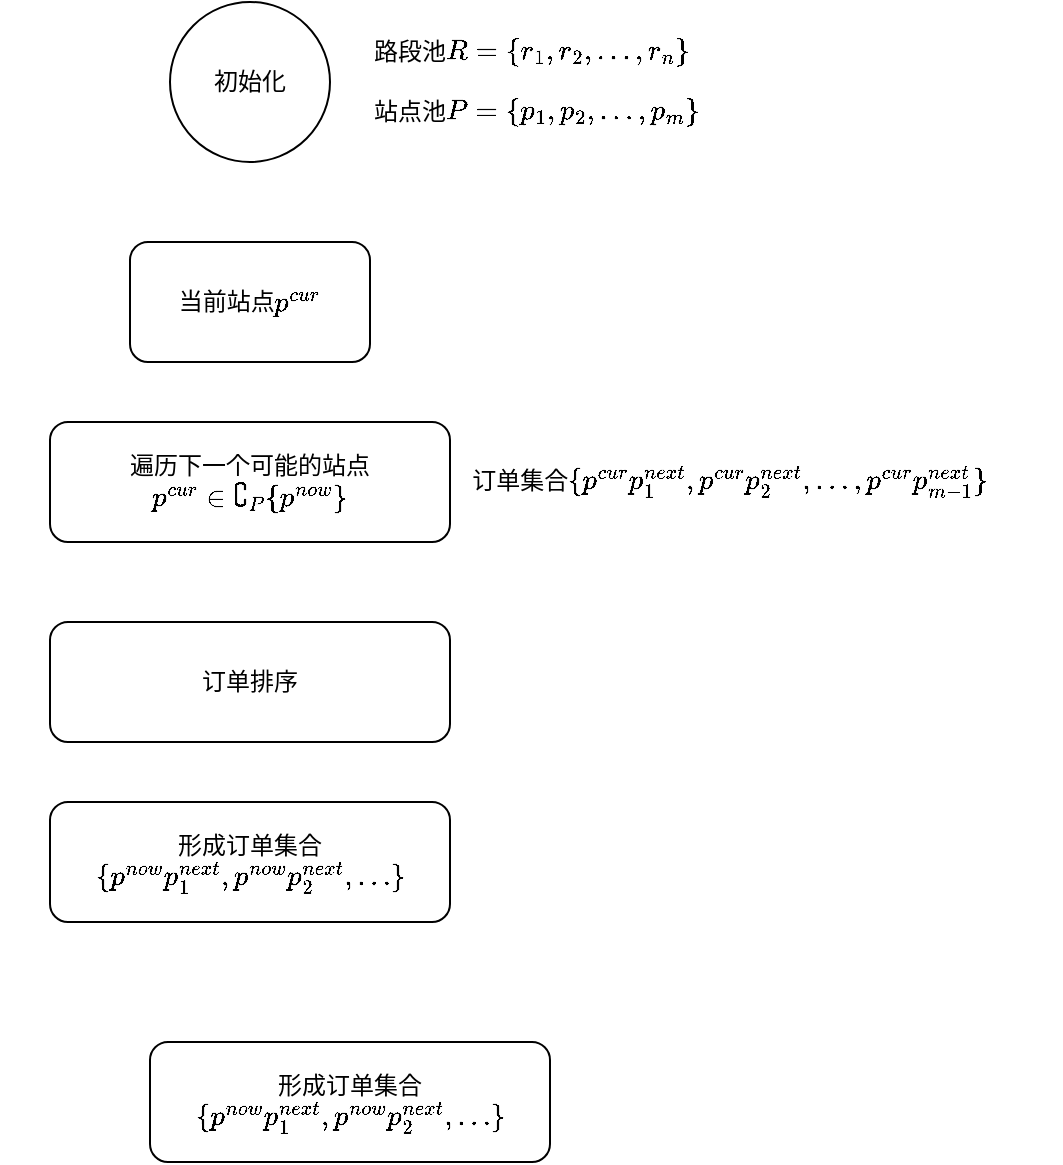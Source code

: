 <mxfile version="20.5.3" type="github">
  <diagram id="bvM2O6zYVAfy2EAc9lAI" name="第 1 页">
    <mxGraphModel dx="674" dy="790" grid="1" gridSize="10" guides="1" tooltips="1" connect="1" arrows="1" fold="1" page="1" pageScale="1" pageWidth="827" pageHeight="1169" math="1" shadow="0">
      <root>
        <mxCell id="0" />
        <mxCell id="1" parent="0" />
        <mxCell id="sVxv38cH_FCJ9H6od-_0-1" value="初始化" style="ellipse;whiteSpace=wrap;html=1;aspect=fixed;" parent="1" vertex="1">
          <mxGeometry x="290" y="80" width="80" height="80" as="geometry" />
        </mxCell>
        <mxCell id="sVxv38cH_FCJ9H6od-_0-2" value="当前站点\(p^{cur}\)" style="rounded=1;whiteSpace=wrap;html=1;" parent="1" vertex="1">
          <mxGeometry x="270" y="200" width="120" height="60" as="geometry" />
        </mxCell>
        <mxCell id="sVxv38cH_FCJ9H6od-_0-3" value="&lt;div&gt;路段池\(R=\{r_1,r_2,\dots,r_n\}\)&lt;/div&gt;" style="text;html=1;align=left;verticalAlign=middle;resizable=0;points=[];autosize=1;strokeColor=none;fillColor=none;" parent="1" vertex="1">
          <mxGeometry x="390" y="90" width="190" height="30" as="geometry" />
        </mxCell>
        <mxCell id="sVxv38cH_FCJ9H6od-_0-4" value="&lt;div&gt;站点池\(P=\{p_1,p_2,\dots,p_m\}\)&lt;/div&gt;" style="text;whiteSpace=wrap;html=1;align=left;verticalAlign=middle;" parent="1" vertex="1">
          <mxGeometry x="390" y="120" width="210" height="30" as="geometry" />
        </mxCell>
        <mxCell id="sVxv38cH_FCJ9H6od-_0-8" value="遍历下一个可能的站点\(p^{cur}\in \complement_{P}\{p^{now}\}\)" style="rounded=1;whiteSpace=wrap;html=1;" parent="1" vertex="1">
          <mxGeometry x="230" y="290" width="200" height="60" as="geometry" />
        </mxCell>
        <mxCell id="sVxv38cH_FCJ9H6od-_0-10" value="形成订单集合\(\{p^{now}p^{next}_1,p^{now}p^{next}_2,\dots\}\)" style="rounded=1;whiteSpace=wrap;html=1;" parent="1" vertex="1">
          <mxGeometry x="280" y="600" width="200" height="60" as="geometry" />
        </mxCell>
        <mxCell id="sVxv38cH_FCJ9H6od-_0-11" value="形成订单集合\(\{p^{now}p^{next}_1,p^{now}p^{next}_2,\dots\}\)" style="rounded=1;whiteSpace=wrap;html=1;" parent="1" vertex="1">
          <mxGeometry x="230" y="480" width="200" height="60" as="geometry" />
        </mxCell>
        <mxCell id="H3HawUOWs4ybG82ycnrm-1" value="订单集合\(\{p^{cur}p^{next}_1,p^{cur}p^{next}_2,\dots,p^{cur}p^{next}_{m-1}\}\)" style="text;whiteSpace=wrap;html=1;align=center;verticalAlign=middle;" vertex="1" parent="1">
          <mxGeometry x="440" y="300" width="260" height="40" as="geometry" />
        </mxCell>
        <mxCell id="H3HawUOWs4ybG82ycnrm-2" value="订单排序" style="rounded=1;whiteSpace=wrap;html=1;" vertex="1" parent="1">
          <mxGeometry x="230" y="390" width="200" height="60" as="geometry" />
        </mxCell>
      </root>
    </mxGraphModel>
  </diagram>
</mxfile>
